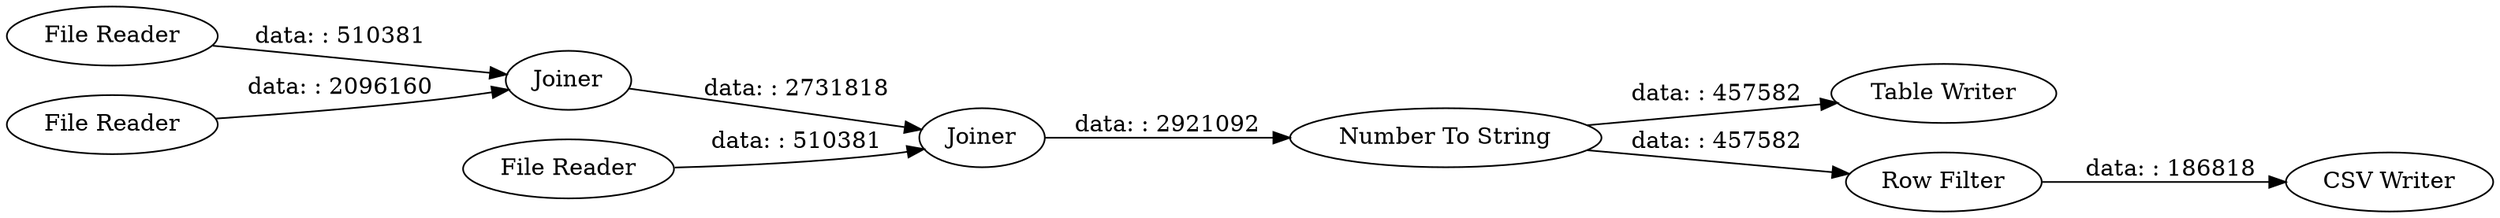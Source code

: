 digraph {
	"-6119433017086980554_2" [label="File Reader"]
	"-6119433017086980554_14" [label="Number To String"]
	"-6119433017086980554_1" [label="File Reader"]
	"-6119433017086980554_7" [label="Table Writer"]
	"-6119433017086980554_15" [label="Row Filter"]
	"-6119433017086980554_16" [label="CSV Writer"]
	"-6119433017086980554_6" [label=Joiner]
	"-6119433017086980554_4" [label="File Reader"]
	"-6119433017086980554_13" [label=Joiner]
	"-6119433017086980554_15" -> "-6119433017086980554_16" [label="data: : 186818"]
	"-6119433017086980554_14" -> "-6119433017086980554_15" [label="data: : 457582"]
	"-6119433017086980554_13" -> "-6119433017086980554_6" [label="data: : 2731818"]
	"-6119433017086980554_1" -> "-6119433017086980554_6" [label="data: : 510381"]
	"-6119433017086980554_2" -> "-6119433017086980554_13" [label="data: : 510381"]
	"-6119433017086980554_14" -> "-6119433017086980554_7" [label="data: : 457582"]
	"-6119433017086980554_6" -> "-6119433017086980554_14" [label="data: : 2921092"]
	"-6119433017086980554_4" -> "-6119433017086980554_13" [label="data: : 2096160"]
	rankdir=LR
}
